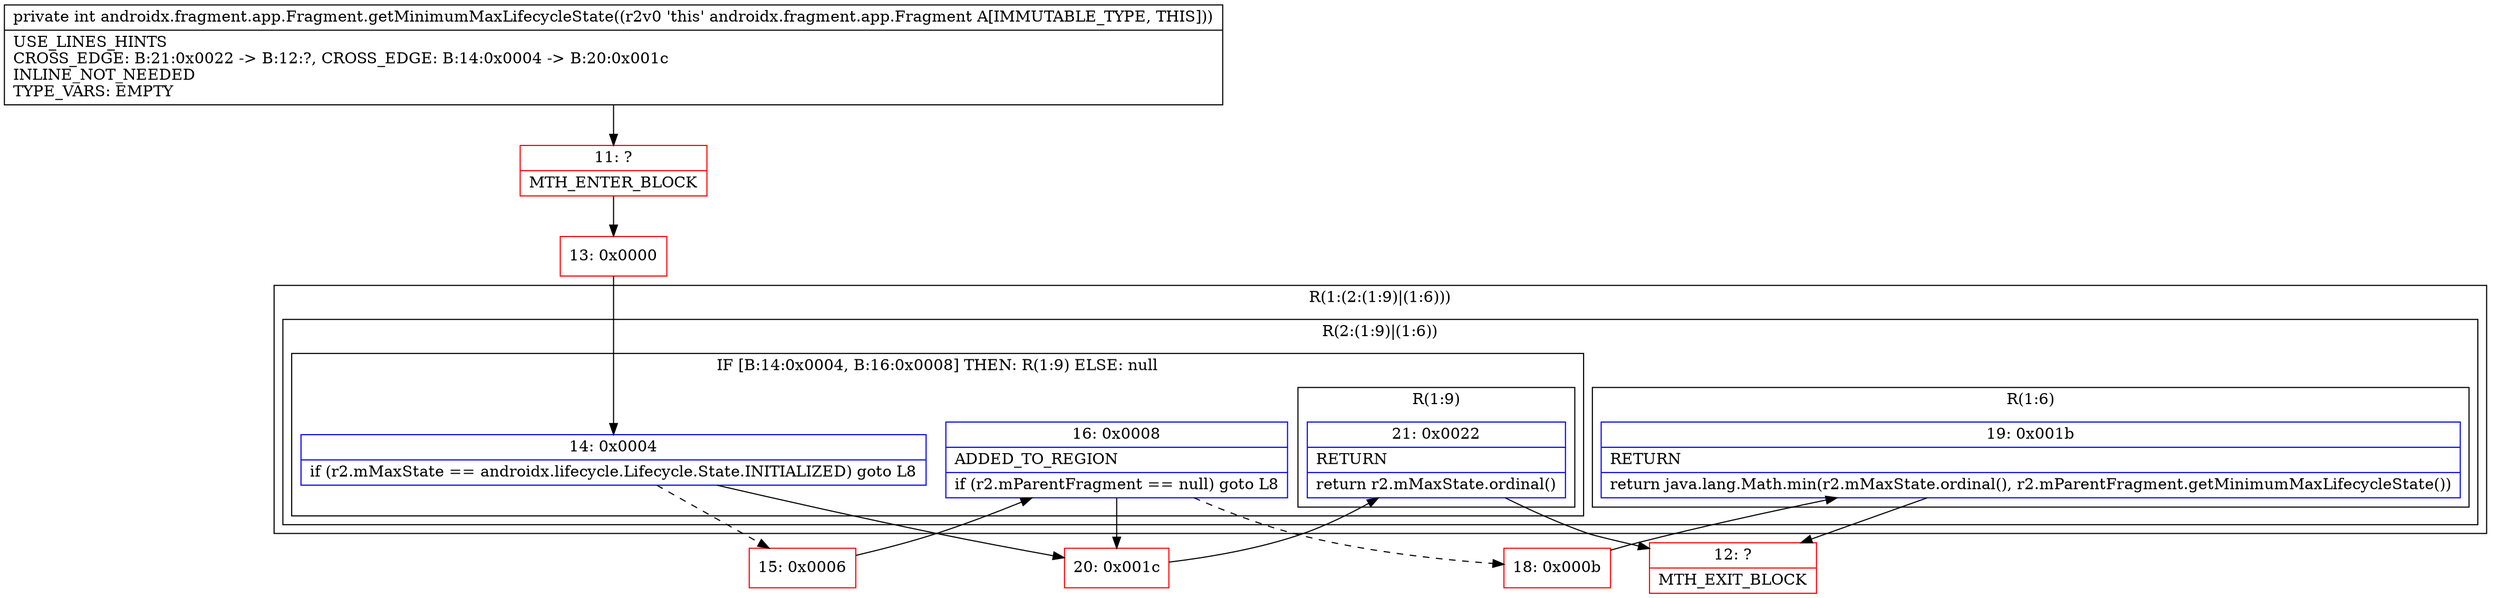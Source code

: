digraph "CFG forandroidx.fragment.app.Fragment.getMinimumMaxLifecycleState()I" {
subgraph cluster_Region_395403518 {
label = "R(1:(2:(1:9)|(1:6)))";
node [shape=record,color=blue];
subgraph cluster_Region_1974515528 {
label = "R(2:(1:9)|(1:6))";
node [shape=record,color=blue];
subgraph cluster_IfRegion_2098287656 {
label = "IF [B:14:0x0004, B:16:0x0008] THEN: R(1:9) ELSE: null";
node [shape=record,color=blue];
Node_14 [shape=record,label="{14\:\ 0x0004|if (r2.mMaxState == androidx.lifecycle.Lifecycle.State.INITIALIZED) goto L8\l}"];
Node_16 [shape=record,label="{16\:\ 0x0008|ADDED_TO_REGION\l|if (r2.mParentFragment == null) goto L8\l}"];
subgraph cluster_Region_785713002 {
label = "R(1:9)";
node [shape=record,color=blue];
Node_21 [shape=record,label="{21\:\ 0x0022|RETURN\l|return r2.mMaxState.ordinal()\l}"];
}
}
subgraph cluster_Region_853476574 {
label = "R(1:6)";
node [shape=record,color=blue];
Node_19 [shape=record,label="{19\:\ 0x001b|RETURN\l|return java.lang.Math.min(r2.mMaxState.ordinal(), r2.mParentFragment.getMinimumMaxLifecycleState())\l}"];
}
}
}
Node_11 [shape=record,color=red,label="{11\:\ ?|MTH_ENTER_BLOCK\l}"];
Node_13 [shape=record,color=red,label="{13\:\ 0x0000}"];
Node_15 [shape=record,color=red,label="{15\:\ 0x0006}"];
Node_18 [shape=record,color=red,label="{18\:\ 0x000b}"];
Node_12 [shape=record,color=red,label="{12\:\ ?|MTH_EXIT_BLOCK\l}"];
Node_20 [shape=record,color=red,label="{20\:\ 0x001c}"];
MethodNode[shape=record,label="{private int androidx.fragment.app.Fragment.getMinimumMaxLifecycleState((r2v0 'this' androidx.fragment.app.Fragment A[IMMUTABLE_TYPE, THIS]))  | USE_LINES_HINTS\lCROSS_EDGE: B:21:0x0022 \-\> B:12:?, CROSS_EDGE: B:14:0x0004 \-\> B:20:0x001c\lINLINE_NOT_NEEDED\lTYPE_VARS: EMPTY\l}"];
MethodNode -> Node_11;Node_14 -> Node_15[style=dashed];
Node_14 -> Node_20;
Node_16 -> Node_18[style=dashed];
Node_16 -> Node_20;
Node_21 -> Node_12;
Node_19 -> Node_12;
Node_11 -> Node_13;
Node_13 -> Node_14;
Node_15 -> Node_16;
Node_18 -> Node_19;
Node_20 -> Node_21;
}

